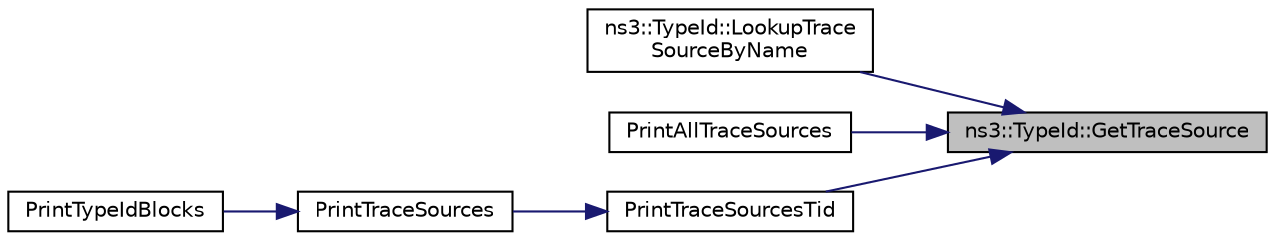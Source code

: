 digraph "ns3::TypeId::GetTraceSource"
{
 // LATEX_PDF_SIZE
  edge [fontname="Helvetica",fontsize="10",labelfontname="Helvetica",labelfontsize="10"];
  node [fontname="Helvetica",fontsize="10",shape=record];
  rankdir="RL";
  Node1 [label="ns3::TypeId::GetTraceSource",height=0.2,width=0.4,color="black", fillcolor="grey75", style="filled", fontcolor="black",tooltip="Get the trace source by index."];
  Node1 -> Node2 [dir="back",color="midnightblue",fontsize="10",style="solid",fontname="Helvetica"];
  Node2 [label="ns3::TypeId::LookupTrace\lSourceByName",height=0.2,width=0.4,color="black", fillcolor="white", style="filled",URL="$classns3_1_1_type_id.html#af8bbf87c709acb4a6433fd24be09d2b9",tooltip="Find a TraceSource by name, retrieving the associated TraceSourceInformation."];
  Node1 -> Node3 [dir="back",color="midnightblue",fontsize="10",style="solid",fontname="Helvetica"];
  Node3 [label="PrintAllTraceSources",height=0.2,width=0.4,color="black", fillcolor="white", style="filled",URL="$print-introspected-doxygen_8cc.html#a23d80244adcc8de3ea7f21080a6d9bbe",tooltip="Print the list of all Trace sources."];
  Node1 -> Node4 [dir="back",color="midnightblue",fontsize="10",style="solid",fontname="Helvetica"];
  Node4 [label="PrintTraceSourcesTid",height=0.2,width=0.4,color="black", fillcolor="white", style="filled",URL="$print-introspected-doxygen_8cc.html#a034277f98f312c9a9740880425a06b96",tooltip="Print direct Trace sources for this TypeId."];
  Node4 -> Node5 [dir="back",color="midnightblue",fontsize="10",style="solid",fontname="Helvetica"];
  Node5 [label="PrintTraceSources",height=0.2,width=0.4,color="black", fillcolor="white", style="filled",URL="$print-introspected-doxygen_8cc.html#aa2166166c1bd1796ad0b51f7273491df",tooltip="Print the Trace sources block for tid, including Trace sources declared in base classes."];
  Node5 -> Node6 [dir="back",color="midnightblue",fontsize="10",style="solid",fontname="Helvetica"];
  Node6 [label="PrintTypeIdBlocks",height=0.2,width=0.4,color="black", fillcolor="white", style="filled",URL="$print-introspected-doxygen_8cc.html#a62645d02d71b5d1622ccb9f16d5fa412",tooltip="Print the doxy block for each TypeId."];
}
